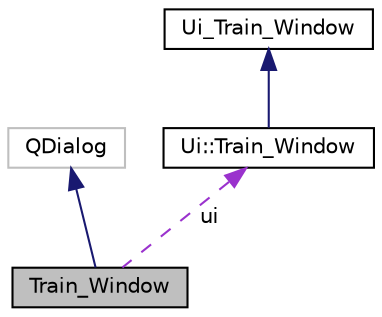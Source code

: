 digraph "Train_Window"
{
  edge [fontname="Helvetica",fontsize="10",labelfontname="Helvetica",labelfontsize="10"];
  node [fontname="Helvetica",fontsize="10",shape=record];
  Node2 [label="Train_Window",height=0.2,width=0.4,color="black", fillcolor="grey75", style="filled", fontcolor="black"];
  Node3 -> Node2 [dir="back",color="midnightblue",fontsize="10",style="solid"];
  Node3 [label="QDialog",height=0.2,width=0.4,color="grey75", fillcolor="white", style="filled"];
  Node4 -> Node2 [dir="back",color="darkorchid3",fontsize="10",style="dashed",label=" ui" ];
  Node4 [label="Ui::Train_Window",height=0.2,width=0.4,color="black", fillcolor="white", style="filled",URL="$classUi_1_1Train__Window.html"];
  Node5 -> Node4 [dir="back",color="midnightblue",fontsize="10",style="solid"];
  Node5 [label="Ui_Train_Window",height=0.2,width=0.4,color="black", fillcolor="white", style="filled",URL="$classUi__Train__Window.html"];
}
